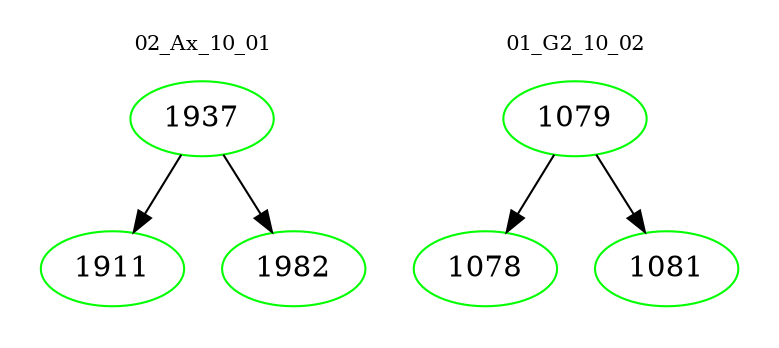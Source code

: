digraph{
subgraph cluster_0 {
color = white
label = "02_Ax_10_01";
fontsize=10;
T0_1937 [label="1937", color="green"]
T0_1937 -> T0_1911 [color="black"]
T0_1911 [label="1911", color="green"]
T0_1937 -> T0_1982 [color="black"]
T0_1982 [label="1982", color="green"]
}
subgraph cluster_1 {
color = white
label = "01_G2_10_02";
fontsize=10;
T1_1079 [label="1079", color="green"]
T1_1079 -> T1_1078 [color="black"]
T1_1078 [label="1078", color="green"]
T1_1079 -> T1_1081 [color="black"]
T1_1081 [label="1081", color="green"]
}
}
